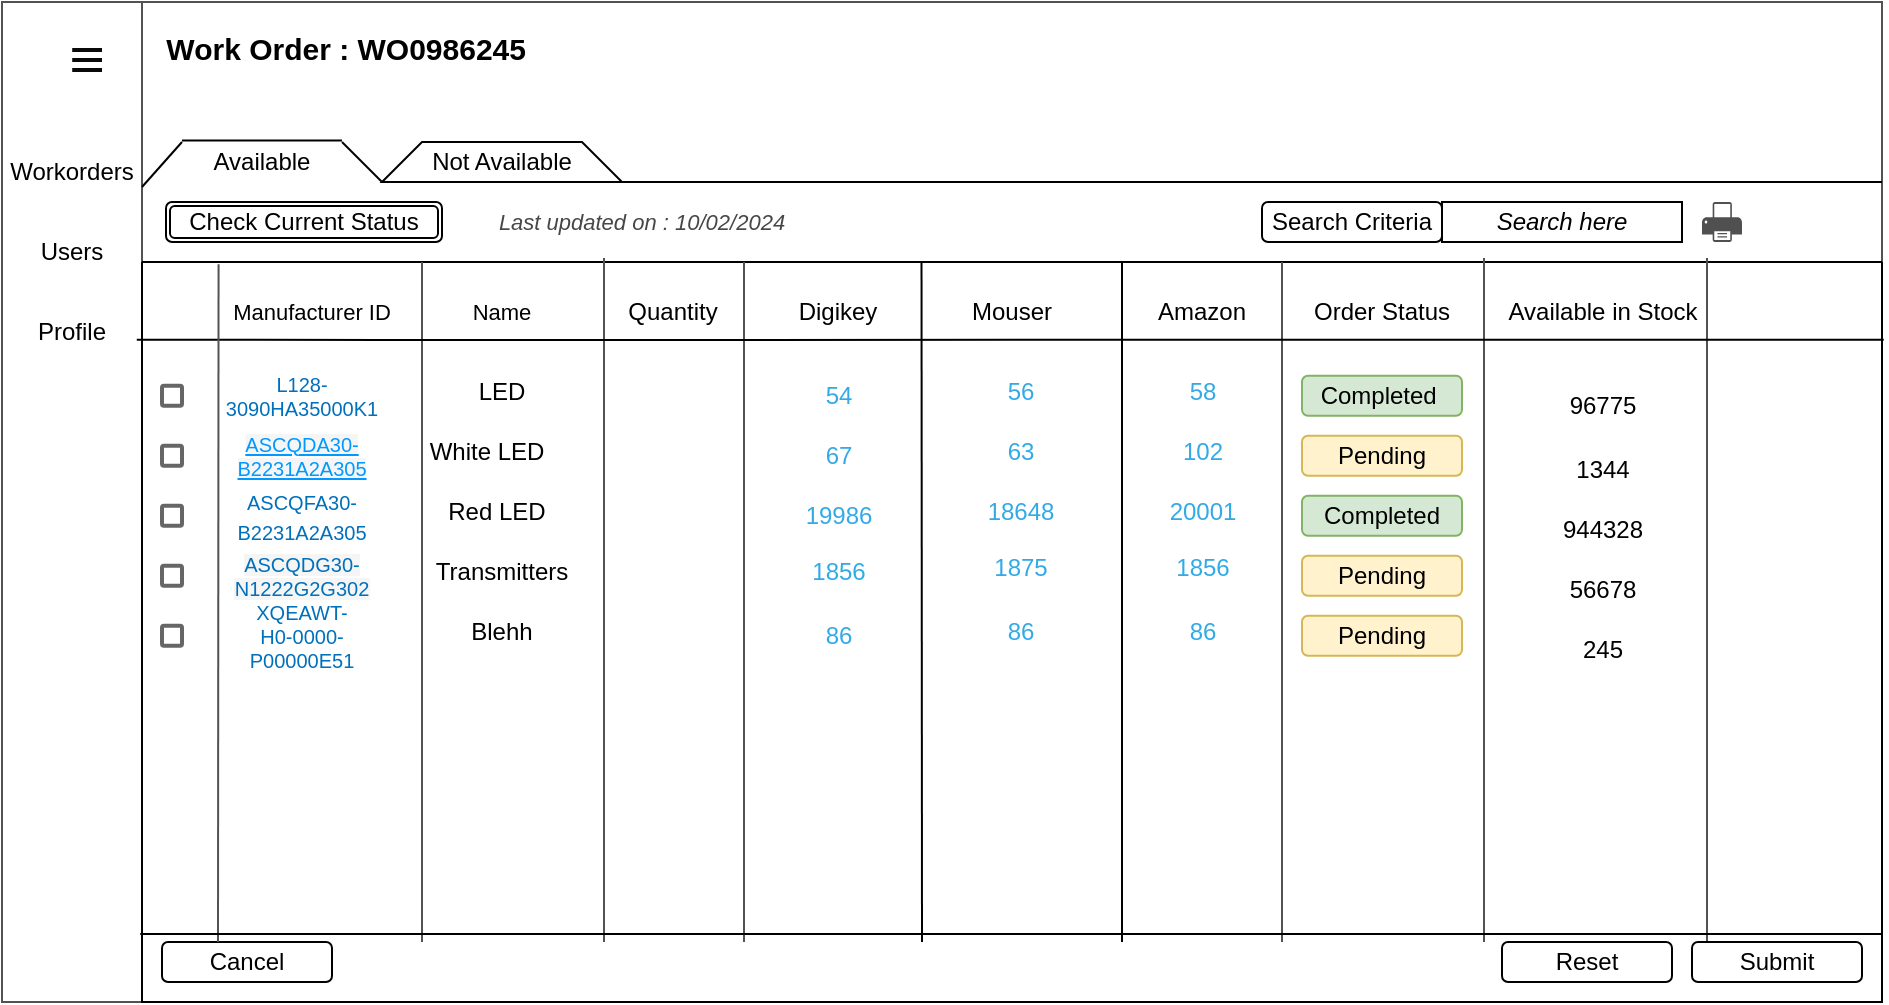 <mxfile version="23.1.5" type="device">
  <diagram id="kB20T5jsoppxgYf0WiQO" name="Page-1">
    <mxGraphModel dx="880" dy="468" grid="1" gridSize="10" guides="1" tooltips="1" connect="1" arrows="1" fold="1" page="1" pageScale="1" pageWidth="850" pageHeight="1100" math="0" shadow="0">
      <root>
        <mxCell id="0" />
        <mxCell id="1" parent="0" />
        <mxCell id="MLl364OC8HHZne96wdhv-1" value="" style="swimlane;horizontal=0;whiteSpace=wrap;html=1;startSize=70;strokeColor=#525252;" parent="1" vertex="1">
          <mxGeometry x="130" y="140" width="940" height="500" as="geometry" />
        </mxCell>
        <mxCell id="MLl364OC8HHZne96wdhv-2" value="Check Current Status" style="shape=ext;double=1;rounded=1;whiteSpace=wrap;html=1;" parent="MLl364OC8HHZne96wdhv-1" vertex="1">
          <mxGeometry x="82" y="100" width="138" height="20" as="geometry" />
        </mxCell>
        <mxCell id="MLl364OC8HHZne96wdhv-5" value="Search Criteria" style="rounded=1;whiteSpace=wrap;html=1;" parent="MLl364OC8HHZne96wdhv-1" vertex="1">
          <mxGeometry x="630" y="100" width="90" height="20" as="geometry" />
        </mxCell>
        <mxCell id="MLl364OC8HHZne96wdhv-6" value="&lt;i&gt;Search here&lt;/i&gt;" style="rounded=0;whiteSpace=wrap;html=1;" parent="MLl364OC8HHZne96wdhv-1" vertex="1">
          <mxGeometry x="720" y="100" width="120" height="20" as="geometry" />
        </mxCell>
        <mxCell id="MLl364OC8HHZne96wdhv-7" value="" style="sketch=0;pointerEvents=1;shadow=0;dashed=0;html=1;strokeColor=none;fillColor=#505050;labelPosition=center;verticalLabelPosition=bottom;verticalAlign=top;outlineConnect=0;align=center;shape=mxgraph.office.devices.printer;" parent="MLl364OC8HHZne96wdhv-1" vertex="1">
          <mxGeometry x="850" y="100" width="20" height="20" as="geometry" />
        </mxCell>
        <mxCell id="MLl364OC8HHZne96wdhv-8" value="" style="shape=image;html=1;verticalAlign=top;verticalLabelPosition=bottom;labelBackgroundColor=#ffffff;imageAspect=0;aspect=fixed;image=https://cdn3.iconfinder.com/data/icons/brands-applications/512/Excel_D-128.png" parent="MLl364OC8HHZne96wdhv-1" vertex="1">
          <mxGeometry x="880" y="100" width="24" height="24" as="geometry" />
        </mxCell>
        <mxCell id="MLl364OC8HHZne96wdhv-10" value="" style="shape=image;html=1;verticalAlign=top;verticalLabelPosition=bottom;labelBackgroundColor=#ffffff;imageAspect=0;aspect=fixed;image=https://cdn4.iconfinder.com/data/icons/essential-3/32/372-Home-128.png" parent="MLl364OC8HHZne96wdhv-1" vertex="1">
          <mxGeometry x="10" y="20" width="18" height="18" as="geometry" />
        </mxCell>
        <mxCell id="MLl364OC8HHZne96wdhv-11" value="" style="html=1;verticalLabelPosition=bottom;align=center;labelBackgroundColor=#ffffff;verticalAlign=top;strokeWidth=2;strokeColor=#0a0a0a;shadow=0;dashed=0;shape=mxgraph.ios7.icons.most_viewed;pointerEvents=1" parent="MLl364OC8HHZne96wdhv-1" vertex="1">
          <mxGeometry x="30" y="22.6" width="20" height="12.8" as="geometry" />
        </mxCell>
        <mxCell id="MLl364OC8HHZne96wdhv-12" value="Workorders" style="text;html=1;align=center;verticalAlign=middle;whiteSpace=wrap;rounded=0;" parent="MLl364OC8HHZne96wdhv-1" vertex="1">
          <mxGeometry y="70" width="70" height="30" as="geometry" />
        </mxCell>
        <mxCell id="MLl364OC8HHZne96wdhv-13" value="Users" style="text;html=1;align=center;verticalAlign=middle;whiteSpace=wrap;rounded=0;" parent="MLl364OC8HHZne96wdhv-1" vertex="1">
          <mxGeometry y="110" width="70" height="30" as="geometry" />
        </mxCell>
        <mxCell id="MLl364OC8HHZne96wdhv-14" value="Profile" style="text;html=1;align=center;verticalAlign=middle;whiteSpace=wrap;rounded=0;" parent="MLl364OC8HHZne96wdhv-1" vertex="1">
          <mxGeometry x="5" y="150" width="60" height="30" as="geometry" />
        </mxCell>
        <mxCell id="MLl364OC8HHZne96wdhv-15" value="&amp;nbsp;Work Order : WO0986245" style="text;html=1;align=center;verticalAlign=middle;whiteSpace=wrap;rounded=0;fontStyle=1;fontSize=15;" parent="MLl364OC8HHZne96wdhv-1" vertex="1">
          <mxGeometry x="50" y="8" width="240" height="30" as="geometry" />
        </mxCell>
        <mxCell id="MLl364OC8HHZne96wdhv-16" value="" style="swimlane;startSize=0;" parent="MLl364OC8HHZne96wdhv-1" vertex="1">
          <mxGeometry x="70" y="130" width="870" height="370" as="geometry" />
        </mxCell>
        <mxCell id="MLl364OC8HHZne96wdhv-17" value="" style="dashed=0;labelPosition=right;align=left;shape=mxgraph.gmdl.checkbox;strokeColor=#666666;fillColor=none;strokeWidth=2;aspect=fixed;sketch=0;html=1;" parent="MLl364OC8HHZne96wdhv-16" vertex="1">
          <mxGeometry x="10" y="61.85" width="10" height="10" as="geometry" />
        </mxCell>
        <mxCell id="MLl364OC8HHZne96wdhv-18" value="" style="dashed=0;labelPosition=right;align=left;shape=mxgraph.gmdl.checkbox;strokeColor=#666666;fillColor=none;strokeWidth=2;aspect=fixed;sketch=0;html=1;" parent="MLl364OC8HHZne96wdhv-16" vertex="1">
          <mxGeometry x="10" y="91.85" width="10" height="10" as="geometry" />
        </mxCell>
        <mxCell id="MLl364OC8HHZne96wdhv-19" value="" style="dashed=0;labelPosition=right;align=left;shape=mxgraph.gmdl.checkbox;strokeColor=#666666;fillColor=none;strokeWidth=2;aspect=fixed;sketch=0;html=1;" parent="MLl364OC8HHZne96wdhv-16" vertex="1">
          <mxGeometry x="10" y="121.85" width="10" height="10" as="geometry" />
        </mxCell>
        <mxCell id="MLl364OC8HHZne96wdhv-20" value="" style="dashed=0;labelPosition=right;align=left;shape=mxgraph.gmdl.checkbox;strokeColor=#666666;fillColor=none;strokeWidth=2;aspect=fixed;sketch=0;html=1;" parent="MLl364OC8HHZne96wdhv-16" vertex="1">
          <mxGeometry x="10" y="151.85" width="10" height="10" as="geometry" />
        </mxCell>
        <mxCell id="MLl364OC8HHZne96wdhv-21" value="" style="dashed=0;labelPosition=right;align=left;shape=mxgraph.gmdl.checkbox;strokeColor=#666666;fillColor=none;strokeWidth=2;aspect=fixed;sketch=0;html=1;" parent="MLl364OC8HHZne96wdhv-16" vertex="1">
          <mxGeometry x="10" y="181.85" width="10" height="10" as="geometry" />
        </mxCell>
        <mxCell id="MLl364OC8HHZne96wdhv-27" value="&lt;font style=&quot;font-size: 11px;&quot;&gt;Manufacturer ID&lt;/font&gt;" style="text;html=1;align=center;verticalAlign=middle;whiteSpace=wrap;rounded=0;" parent="MLl364OC8HHZne96wdhv-16" vertex="1">
          <mxGeometry x="40" y="10" width="90" height="30" as="geometry" />
        </mxCell>
        <mxCell id="MLl364OC8HHZne96wdhv-28" value="Name" style="text;html=1;align=center;verticalAlign=middle;whiteSpace=wrap;rounded=0;fontSize=11;" parent="MLl364OC8HHZne96wdhv-16" vertex="1">
          <mxGeometry x="150" y="10" width="60" height="30" as="geometry" />
        </mxCell>
        <mxCell id="MLl364OC8HHZne96wdhv-31" value="Order Status" style="text;html=1;align=center;verticalAlign=middle;whiteSpace=wrap;rounded=0;" parent="MLl364OC8HHZne96wdhv-16" vertex="1">
          <mxGeometry x="580" y="10" width="80" height="30" as="geometry" />
        </mxCell>
        <mxCell id="MLl364OC8HHZne96wdhv-33" value="" style="endArrow=none;html=1;rounded=0;strokeColor=#525252;entryX=0.194;entryY=0.003;entryDx=0;entryDy=0;entryPerimeter=0;" parent="MLl364OC8HHZne96wdhv-16" edge="1">
          <mxGeometry width="50" height="50" relative="1" as="geometry">
            <mxPoint x="140" y="340" as="sourcePoint" />
            <mxPoint x="140.0" y="1.354e-14" as="targetPoint" />
          </mxGeometry>
        </mxCell>
        <mxCell id="MLl364OC8HHZne96wdhv-35" value="" style="endArrow=none;html=1;rounded=0;strokeColor=#525252;entryX=0.485;entryY=0.005;entryDx=0;entryDy=0;entryPerimeter=0;" parent="MLl364OC8HHZne96wdhv-16" edge="1">
          <mxGeometry width="50" height="50" relative="1" as="geometry">
            <mxPoint x="570" y="340" as="sourcePoint" />
            <mxPoint x="570" y="2.265e-14" as="targetPoint" />
          </mxGeometry>
        </mxCell>
        <mxCell id="MLl364OC8HHZne96wdhv-36" value="" style="endArrow=none;html=1;rounded=0;strokeColor=#525252;entryX=0.044;entryY=0.003;entryDx=0;entryDy=0;entryPerimeter=0;" parent="MLl364OC8HHZne96wdhv-16" edge="1">
          <mxGeometry width="50" height="50" relative="1" as="geometry">
            <mxPoint x="671" y="340" as="sourcePoint" />
            <mxPoint x="671" y="-2" as="targetPoint" />
          </mxGeometry>
        </mxCell>
        <mxCell id="MLl364OC8HHZne96wdhv-38" value="&lt;a style=&quot;box-sizing: border-box; background-color: rgb(255, 255, 255); color: rgb(0, 112, 187); text-decoration-line: none; font-family: Arial, Helvetica, sans-serif; text-align: start; font-size: 10px;&quot; class=&quot;text-nowrap&quot; href=&quot;https://www.mouser.in/ProductDetail/Lumileds/L128-3090HA35000K1?qs=sGAEpiMZZMusoohG2hS%252B1%2F8Ds1DTNiHJNPmj0mFYsSYo31Wc3TG1wQ%3D%3D&quot; id=&quot;lnkMfrPartNumber_21&quot;&gt;L128-3090HA35000K1&lt;/a&gt;" style="text;html=1;align=center;verticalAlign=middle;whiteSpace=wrap;rounded=0;fontSize=10;" parent="MLl364OC8HHZne96wdhv-16" vertex="1">
          <mxGeometry x="30" y="56.85" width="100" height="20" as="geometry" />
        </mxCell>
        <mxCell id="MLl364OC8HHZne96wdhv-39" value="&lt;a style=&quot;box-sizing: border-box; background-color: rgb(245, 245, 245); color: rgb(0, 153, 255); outline: 0px; cursor: pointer; font-family: Arial, Helvetica, sans-serif; text-align: start; font-size: 10px;&quot; class=&quot;text-nowrap&quot; href=&quot;https://www.mouser.in/ProductDetail/Broadcom-Avago/ASCQDA30-B2231A2A305?qs=sGAEpiMZZMusoohG2hS%252B1%2F8Ds1DTNiHJBl6naddkVFkKRCjZl3pZow%3D%3D&quot; id=&quot;lnkMfrPartNumber_2&quot;&gt;ASCQDA30-B2231A2A305&lt;/a&gt;" style="text;html=1;align=center;verticalAlign=middle;whiteSpace=wrap;rounded=0;fontSize=10;" parent="MLl364OC8HHZne96wdhv-16" vertex="1">
          <mxGeometry x="50" y="86.85" width="60" height="20" as="geometry" />
        </mxCell>
        <mxCell id="MLl364OC8HHZne96wdhv-40" value="&lt;a style=&quot;box-sizing: border-box; background-color: rgb(255, 255, 255); color: rgb(0, 112, 187); text-decoration-line: none; font-family: Arial, Helvetica, sans-serif; text-align: start;&quot; class=&quot;text-nowrap&quot; href=&quot;https://www.mouser.in/ProductDetail/Broadcom-Avago/ASCQFA30-B2231A2A305?qs=sGAEpiMZZMusoohG2hS%252B1%2F8Ds1DTNiHJ6oXKAb%2FkXXoGa%2FCWdTKPag%3D%3D&quot; id=&quot;lnkMfrPartNumber_3&quot;&gt;&lt;font style=&quot;font-size: 10px;&quot;&gt;ASCQFA30-B2231A2A305&lt;/font&gt;&lt;/a&gt;" style="text;html=1;align=center;verticalAlign=middle;whiteSpace=wrap;rounded=0;" parent="MLl364OC8HHZne96wdhv-16" vertex="1">
          <mxGeometry x="50" y="116.85" width="60" height="20" as="geometry" />
        </mxCell>
        <mxCell id="MLl364OC8HHZne96wdhv-41" value="&lt;a style=&quot;box-sizing: border-box; background-color: rgb(245, 245, 245); color: rgb(0, 112, 187); text-decoration-line: none; font-family: Arial, Helvetica, sans-serif; text-align: start; font-size: 10px;&quot; class=&quot;text-nowrap&quot; href=&quot;https://www.mouser.in/ProductDetail/Broadcom-Avago/ASCQDG30-N1222G2G302?qs=sGAEpiMZZMusoohG2hS%252B1%2F8Ds1DTNiHJ7ou0uMA9q6edJF8jBm8trQ%3D%3D&quot; id=&quot;lnkMfrPartNumber_6&quot;&gt;ASCQDG30-N1222G2G302&lt;/a&gt;" style="text;html=1;align=center;verticalAlign=middle;whiteSpace=wrap;rounded=0;fontSize=10;" parent="MLl364OC8HHZne96wdhv-16" vertex="1">
          <mxGeometry x="50" y="146.85" width="60" height="20" as="geometry" />
        </mxCell>
        <mxCell id="MLl364OC8HHZne96wdhv-42" value="&lt;a style=&quot;box-sizing: border-box; background-color: rgb(255, 255, 255); color: rgb(0, 112, 187); text-decoration-line: none; font-family: Arial, Helvetica, sans-serif; text-align: start; font-size: 10px;&quot; class=&quot;text-nowrap&quot; href=&quot;https://www.mouser.in/ProductDetail/Cree-LED/XQEAWT-H0-0000-P00000E51?qs=sGAEpiMZZMusoohG2hS%252B1%2F8Ds1DTNiHJWv3I8Xlz9IFTpXqCYTfRnw%3D%3D&quot; id=&quot;lnkMfrPartNumber_11&quot;&gt;XQEAWT-H0-0000-P00000E51&lt;/a&gt;" style="text;html=1;align=center;verticalAlign=middle;whiteSpace=wrap;rounded=0;fontSize=10;" parent="MLl364OC8HHZne96wdhv-16" vertex="1">
          <mxGeometry x="50" y="176.85" width="60" height="20" as="geometry" />
        </mxCell>
        <mxCell id="MLl364OC8HHZne96wdhv-43" value="LED" style="text;html=1;align=center;verticalAlign=middle;whiteSpace=wrap;rounded=0;" parent="MLl364OC8HHZne96wdhv-16" vertex="1">
          <mxGeometry x="155" y="57.5" width="50" height="15" as="geometry" />
        </mxCell>
        <mxCell id="MLl364OC8HHZne96wdhv-44" value="White LED" style="text;html=1;align=center;verticalAlign=middle;whiteSpace=wrap;rounded=0;" parent="MLl364OC8HHZne96wdhv-16" vertex="1">
          <mxGeometry x="140" y="87.5" width="65" height="15" as="geometry" />
        </mxCell>
        <mxCell id="MLl364OC8HHZne96wdhv-45" value="Red LED" style="text;html=1;align=center;verticalAlign=middle;whiteSpace=wrap;rounded=0;" parent="MLl364OC8HHZne96wdhv-16" vertex="1">
          <mxGeometry x="150" y="117.5" width="55" height="15" as="geometry" />
        </mxCell>
        <mxCell id="MLl364OC8HHZne96wdhv-46" value="Transmitters" style="text;html=1;align=center;verticalAlign=middle;whiteSpace=wrap;rounded=0;" parent="MLl364OC8HHZne96wdhv-16" vertex="1">
          <mxGeometry x="155" y="147.5" width="50" height="15" as="geometry" />
        </mxCell>
        <mxCell id="MLl364OC8HHZne96wdhv-47" value="Blehh" style="text;html=1;align=center;verticalAlign=middle;whiteSpace=wrap;rounded=0;" parent="MLl364OC8HHZne96wdhv-16" vertex="1">
          <mxGeometry x="155" y="177.5" width="50" height="15" as="geometry" />
        </mxCell>
        <mxCell id="MLl364OC8HHZne96wdhv-48" value="Completed&amp;nbsp;" style="rounded=1;whiteSpace=wrap;html=1;fillColor=#d5e8d4;strokeColor=#82b366;" parent="MLl364OC8HHZne96wdhv-16" vertex="1">
          <mxGeometry x="580" y="56.85" width="80" height="20" as="geometry" />
        </mxCell>
        <mxCell id="MLl364OC8HHZne96wdhv-49" value="Completed" style="rounded=1;whiteSpace=wrap;html=1;fillColor=#d5e8d4;strokeColor=#82b366;" parent="MLl364OC8HHZne96wdhv-16" vertex="1">
          <mxGeometry x="580" y="116.85" width="80" height="20" as="geometry" />
        </mxCell>
        <mxCell id="MLl364OC8HHZne96wdhv-50" value="Pending" style="rounded=1;whiteSpace=wrap;html=1;fillColor=#fff2cc;strokeColor=#d6b656;" parent="MLl364OC8HHZne96wdhv-16" vertex="1">
          <mxGeometry x="580" y="86.85" width="80" height="20" as="geometry" />
        </mxCell>
        <mxCell id="MLl364OC8HHZne96wdhv-34" value="" style="endArrow=none;html=1;rounded=0;strokeColor=#525252;entryX=0.044;entryY=0.003;entryDx=0;entryDy=0;entryPerimeter=0;" parent="MLl364OC8HHZne96wdhv-16" edge="1">
          <mxGeometry width="50" height="50" relative="1" as="geometry">
            <mxPoint x="301" y="340" as="sourcePoint" />
            <mxPoint x="301" as="targetPoint" />
          </mxGeometry>
        </mxCell>
        <mxCell id="798uyz5F8lWf0I3kEfGu-3" value="" style="endArrow=none;html=1;rounded=0;exitX=0.215;exitY=1.067;exitDx=0;exitDy=0;exitPerimeter=0;" parent="MLl364OC8HHZne96wdhv-16" edge="1">
          <mxGeometry width="50" height="50" relative="1" as="geometry">
            <mxPoint x="490" y="40" as="sourcePoint" />
            <mxPoint x="490" y="340" as="targetPoint" />
            <Array as="points">
              <mxPoint x="490" />
              <mxPoint x="490" y="48" />
            </Array>
          </mxGeometry>
        </mxCell>
        <mxCell id="798uyz5F8lWf0I3kEfGu-4" value="Digikey" style="text;html=1;align=center;verticalAlign=middle;whiteSpace=wrap;rounded=0;" parent="MLl364OC8HHZne96wdhv-16" vertex="1">
          <mxGeometry x="318" y="10" width="60" height="30" as="geometry" />
        </mxCell>
        <mxCell id="798uyz5F8lWf0I3kEfGu-5" value="Mouser" style="text;html=1;align=center;verticalAlign=middle;whiteSpace=wrap;rounded=0;" parent="MLl364OC8HHZne96wdhv-16" vertex="1">
          <mxGeometry x="405" y="10.0" width="60" height="30" as="geometry" />
        </mxCell>
        <mxCell id="798uyz5F8lWf0I3kEfGu-6" value="Amazon" style="text;html=1;align=center;verticalAlign=middle;whiteSpace=wrap;rounded=0;" parent="MLl364OC8HHZne96wdhv-16" vertex="1">
          <mxGeometry x="500" y="10.0" width="60" height="30" as="geometry" />
        </mxCell>
        <mxCell id="798uyz5F8lWf0I3kEfGu-2" value="" style="endArrow=none;html=1;rounded=0;exitX=0.448;exitY=0;exitDx=0;exitDy=0;exitPerimeter=0;" parent="MLl364OC8HHZne96wdhv-16" source="MLl364OC8HHZne96wdhv-16" edge="1">
          <mxGeometry width="50" height="50" relative="1" as="geometry">
            <mxPoint x="390" y="40" as="sourcePoint" />
            <mxPoint x="390" y="340" as="targetPoint" />
            <Array as="points" />
          </mxGeometry>
        </mxCell>
        <mxCell id="FCF7Dez4cNrbEFGlSfUY-1" value="" style="endArrow=none;html=1;rounded=0;strokeColor=#525252;entryX=0.044;entryY=0.003;entryDx=0;entryDy=0;entryPerimeter=0;" parent="MLl364OC8HHZne96wdhv-16" edge="1">
          <mxGeometry width="50" height="50" relative="1" as="geometry">
            <mxPoint x="231" y="340" as="sourcePoint" />
            <mxPoint x="231" y="-2" as="targetPoint" />
          </mxGeometry>
        </mxCell>
        <mxCell id="FCF7Dez4cNrbEFGlSfUY-3" value="96775" style="text;html=1;align=center;verticalAlign=middle;resizable=0;points=[];autosize=1;strokeColor=none;fillColor=none;" parent="MLl364OC8HHZne96wdhv-16" vertex="1">
          <mxGeometry x="700" y="56.85" width="60" height="30" as="geometry" />
        </mxCell>
        <mxCell id="FCF7Dez4cNrbEFGlSfUY-7" value="245" style="text;html=1;align=center;verticalAlign=middle;resizable=0;points=[];autosize=1;strokeColor=none;fillColor=none;" parent="MLl364OC8HHZne96wdhv-16" vertex="1">
          <mxGeometry x="710" y="178.7" width="40" height="30" as="geometry" />
        </mxCell>
        <mxCell id="FCF7Dez4cNrbEFGlSfUY-6" value="56678" style="text;html=1;align=center;verticalAlign=middle;resizable=0;points=[];autosize=1;strokeColor=none;fillColor=none;" parent="MLl364OC8HHZne96wdhv-16" vertex="1">
          <mxGeometry x="700" y="148.7" width="60" height="30" as="geometry" />
        </mxCell>
        <mxCell id="FCF7Dez4cNrbEFGlSfUY-5" value="944328" style="text;html=1;align=center;verticalAlign=middle;resizable=0;points=[];autosize=1;strokeColor=none;fillColor=none;" parent="MLl364OC8HHZne96wdhv-16" vertex="1">
          <mxGeometry x="700" y="118.7" width="60" height="30" as="geometry" />
        </mxCell>
        <mxCell id="FCF7Dez4cNrbEFGlSfUY-4" value="1344" style="text;html=1;align=center;verticalAlign=middle;resizable=0;points=[];autosize=1;strokeColor=none;fillColor=none;" parent="MLl364OC8HHZne96wdhv-16" vertex="1">
          <mxGeometry x="705" y="88.7" width="50" height="30" as="geometry" />
        </mxCell>
        <mxCell id="FCF7Dez4cNrbEFGlSfUY-9" value="54" style="text;html=1;align=center;verticalAlign=middle;resizable=0;points=[];autosize=1;strokeColor=none;fillColor=none;fontColor=#33aae6;labelBorderColor=none;" parent="MLl364OC8HHZne96wdhv-16" vertex="1">
          <mxGeometry x="328" y="51.85" width="40" height="30" as="geometry" />
        </mxCell>
        <mxCell id="FCF7Dez4cNrbEFGlSfUY-13" value="86" style="text;html=1;align=center;verticalAlign=middle;resizable=0;points=[];autosize=1;strokeColor=none;fillColor=none;fontColor=#33aae6;labelBorderColor=none;" parent="MLl364OC8HHZne96wdhv-16" vertex="1">
          <mxGeometry x="328" y="171.85" width="40" height="30" as="geometry" />
        </mxCell>
        <mxCell id="FCF7Dez4cNrbEFGlSfUY-12" value="1856" style="text;html=1;align=center;verticalAlign=middle;resizable=0;points=[];autosize=1;strokeColor=none;fillColor=none;fontColor=#33aae6;" parent="MLl364OC8HHZne96wdhv-16" vertex="1">
          <mxGeometry x="323" y="140.0" width="50" height="30" as="geometry" />
        </mxCell>
        <mxCell id="FCF7Dez4cNrbEFGlSfUY-11" value="19986" style="text;html=1;align=center;verticalAlign=middle;resizable=0;points=[];autosize=1;strokeColor=none;fillColor=none;fontColor=#33aae6;" parent="MLl364OC8HHZne96wdhv-16" vertex="1">
          <mxGeometry x="318" y="111.85" width="60" height="30" as="geometry" />
        </mxCell>
        <mxCell id="FCF7Dez4cNrbEFGlSfUY-10" value="67" style="text;html=1;align=center;verticalAlign=middle;resizable=0;points=[];autosize=1;strokeColor=none;fillColor=none;fontColor=#33aae6;" parent="MLl364OC8HHZne96wdhv-16" vertex="1">
          <mxGeometry x="328" y="81.85" width="40" height="30" as="geometry" />
        </mxCell>
        <mxCell id="FCF7Dez4cNrbEFGlSfUY-24" value="" style="endArrow=none;html=1;rounded=0;strokeColor=#525252;entryX=0.044;entryY=0.003;entryDx=0;entryDy=0;entryPerimeter=0;" parent="MLl364OC8HHZne96wdhv-16" edge="1">
          <mxGeometry width="50" height="50" relative="1" as="geometry">
            <mxPoint x="782.5" y="340" as="sourcePoint" />
            <mxPoint x="782.5" y="-2" as="targetPoint" />
          </mxGeometry>
        </mxCell>
        <mxCell id="FCF7Dez4cNrbEFGlSfUY-201" value="Pending" style="rounded=1;whiteSpace=wrap;html=1;fillColor=#fff2cc;strokeColor=#d6b656;" parent="MLl364OC8HHZne96wdhv-16" vertex="1">
          <mxGeometry x="580" y="146.85" width="80" height="20" as="geometry" />
        </mxCell>
        <mxCell id="FCF7Dez4cNrbEFGlSfUY-202" value="Pending" style="rounded=1;whiteSpace=wrap;html=1;fillColor=#fff2cc;strokeColor=#d6b656;" parent="MLl364OC8HHZne96wdhv-16" vertex="1">
          <mxGeometry x="580" y="176.85" width="80" height="20" as="geometry" />
        </mxCell>
        <mxCell id="FCF7Dez4cNrbEFGlSfUY-203" value="56" style="text;html=1;align=center;verticalAlign=middle;resizable=0;points=[];autosize=1;strokeColor=none;fillColor=none;fontColor=#33aae6;labelBorderColor=none;" parent="MLl364OC8HHZne96wdhv-16" vertex="1">
          <mxGeometry x="419" y="50.0" width="40" height="30" as="geometry" />
        </mxCell>
        <mxCell id="FCF7Dez4cNrbEFGlSfUY-204" value="86" style="text;html=1;align=center;verticalAlign=middle;resizable=0;points=[];autosize=1;strokeColor=none;fillColor=none;fontColor=#33aae6;labelBorderColor=none;" parent="MLl364OC8HHZne96wdhv-16" vertex="1">
          <mxGeometry x="419" y="170.0" width="40" height="30" as="geometry" />
        </mxCell>
        <mxCell id="FCF7Dez4cNrbEFGlSfUY-205" value="1875" style="text;html=1;align=center;verticalAlign=middle;resizable=0;points=[];autosize=1;strokeColor=none;fillColor=none;fontColor=#33aae6;" parent="MLl364OC8HHZne96wdhv-16" vertex="1">
          <mxGeometry x="414" y="138.15" width="50" height="30" as="geometry" />
        </mxCell>
        <mxCell id="FCF7Dez4cNrbEFGlSfUY-206" value="18648" style="text;html=1;align=center;verticalAlign=middle;resizable=0;points=[];autosize=1;strokeColor=none;fillColor=none;fontColor=#33aae6;" parent="MLl364OC8HHZne96wdhv-16" vertex="1">
          <mxGeometry x="409" y="110.0" width="60" height="30" as="geometry" />
        </mxCell>
        <mxCell id="FCF7Dez4cNrbEFGlSfUY-207" value="63" style="text;html=1;align=center;verticalAlign=middle;resizable=0;points=[];autosize=1;strokeColor=none;fillColor=none;fontColor=#33aae6;" parent="MLl364OC8HHZne96wdhv-16" vertex="1">
          <mxGeometry x="419" y="80.0" width="40" height="30" as="geometry" />
        </mxCell>
        <mxCell id="FCF7Dez4cNrbEFGlSfUY-208" value="58" style="text;html=1;align=center;verticalAlign=middle;resizable=0;points=[];autosize=1;strokeColor=none;fillColor=none;fontColor=#33aae6;labelBorderColor=none;" parent="MLl364OC8HHZne96wdhv-16" vertex="1">
          <mxGeometry x="510" y="50.0" width="40" height="30" as="geometry" />
        </mxCell>
        <mxCell id="FCF7Dez4cNrbEFGlSfUY-209" value="86" style="text;html=1;align=center;verticalAlign=middle;resizable=0;points=[];autosize=1;strokeColor=none;fillColor=none;fontColor=#33aae6;labelBorderColor=none;" parent="MLl364OC8HHZne96wdhv-16" vertex="1">
          <mxGeometry x="510" y="170.0" width="40" height="30" as="geometry" />
        </mxCell>
        <mxCell id="FCF7Dez4cNrbEFGlSfUY-210" value="1856" style="text;html=1;align=center;verticalAlign=middle;resizable=0;points=[];autosize=1;strokeColor=none;fillColor=none;fontColor=#33aae6;" parent="MLl364OC8HHZne96wdhv-16" vertex="1">
          <mxGeometry x="505" y="138.15" width="50" height="30" as="geometry" />
        </mxCell>
        <mxCell id="FCF7Dez4cNrbEFGlSfUY-211" value="20001" style="text;html=1;align=center;verticalAlign=middle;resizable=0;points=[];autosize=1;strokeColor=none;fillColor=none;fontColor=#33aae6;" parent="MLl364OC8HHZne96wdhv-16" vertex="1">
          <mxGeometry x="500" y="110.0" width="60" height="30" as="geometry" />
        </mxCell>
        <mxCell id="FCF7Dez4cNrbEFGlSfUY-212" value="102" style="text;html=1;align=center;verticalAlign=middle;resizable=0;points=[];autosize=1;strokeColor=none;fillColor=none;fontColor=#33aae6;" parent="MLl364OC8HHZne96wdhv-16" vertex="1">
          <mxGeometry x="510" y="80.0" width="40" height="30" as="geometry" />
        </mxCell>
        <mxCell id="FCF7Dez4cNrbEFGlSfUY-216" value="Submit" style="rounded=1;whiteSpace=wrap;html=1;" parent="MLl364OC8HHZne96wdhv-16" vertex="1">
          <mxGeometry x="775" y="340" width="85" height="20" as="geometry" />
        </mxCell>
        <mxCell id="FCF7Dez4cNrbEFGlSfUY-217" value="Reset" style="rounded=1;whiteSpace=wrap;html=1;" parent="MLl364OC8HHZne96wdhv-16" vertex="1">
          <mxGeometry x="680" y="340" width="85" height="20" as="geometry" />
        </mxCell>
        <mxCell id="FCF7Dez4cNrbEFGlSfUY-2" value="Quantity" style="text;html=1;align=center;verticalAlign=middle;resizable=0;points=[];autosize=1;strokeColor=none;fillColor=none;" parent="MLl364OC8HHZne96wdhv-16" vertex="1">
          <mxGeometry x="230" y="10" width="70" height="30" as="geometry" />
        </mxCell>
        <mxCell id="FCF7Dez4cNrbEFGlSfUY-276" value="Cancel" style="rounded=1;whiteSpace=wrap;html=1;" parent="MLl364OC8HHZne96wdhv-16" vertex="1">
          <mxGeometry x="10" y="340" width="85" height="20" as="geometry" />
        </mxCell>
        <mxCell id="d1beb6_P6ShJDcWqYC7g-1" value="Available in Stock" style="text;html=1;align=center;verticalAlign=middle;resizable=0;points=[];autosize=1;strokeColor=none;fillColor=none;" vertex="1" parent="MLl364OC8HHZne96wdhv-16">
          <mxGeometry x="670" y="10" width="120" height="30" as="geometry" />
        </mxCell>
        <mxCell id="MLl364OC8HHZne96wdhv-78" value="" style="endArrow=none;html=1;rounded=0;exitX=-0.003;exitY=0.105;exitDx=0;exitDy=0;exitPerimeter=0;entryX=1.001;entryY=0.105;entryDx=0;entryDy=0;entryPerimeter=0;" parent="MLl364OC8HHZne96wdhv-1" source="MLl364OC8HHZne96wdhv-16" target="MLl364OC8HHZne96wdhv-16" edge="1">
          <mxGeometry width="50" height="50" relative="1" as="geometry">
            <mxPoint x="340" y="200" as="sourcePoint" />
            <mxPoint x="390" y="150" as="targetPoint" />
            <Array as="points">
              <mxPoint x="190" y="169" />
            </Array>
          </mxGeometry>
        </mxCell>
        <mxCell id="MLl364OC8HHZne96wdhv-79" value="" style="endArrow=none;html=1;rounded=0;strokeColor=#525252;entryX=0.044;entryY=0.003;entryDx=0;entryDy=0;entryPerimeter=0;" parent="MLl364OC8HHZne96wdhv-1" target="MLl364OC8HHZne96wdhv-16" edge="1">
          <mxGeometry width="50" height="50" relative="1" as="geometry">
            <mxPoint x="108" y="470" as="sourcePoint" />
            <mxPoint x="100" y="130" as="targetPoint" />
          </mxGeometry>
        </mxCell>
        <mxCell id="MLl364OC8HHZne96wdhv-94" value="Not Available" style="shape=trapezoid;perimeter=trapezoidPerimeter;whiteSpace=wrap;html=1;fixedSize=1;" parent="MLl364OC8HHZne96wdhv-1" vertex="1">
          <mxGeometry x="190" y="70" width="120" height="20" as="geometry" />
        </mxCell>
        <mxCell id="MLl364OC8HHZne96wdhv-93" value="" style="endArrow=none;html=1;rounded=0;entryX=0;entryY=1;entryDx=0;entryDy=0;" parent="MLl364OC8HHZne96wdhv-1" target="MLl364OC8HHZne96wdhv-94" edge="1">
          <mxGeometry width="50" height="50" relative="1" as="geometry">
            <mxPoint x="940" y="90" as="sourcePoint" />
            <mxPoint x="440" y="190" as="targetPoint" />
          </mxGeometry>
        </mxCell>
        <mxCell id="MLl364OC8HHZne96wdhv-102" value="Available" style="text;html=1;align=center;verticalAlign=middle;whiteSpace=wrap;rounded=0;" parent="MLl364OC8HHZne96wdhv-1" vertex="1">
          <mxGeometry x="100" y="65" width="60" height="30" as="geometry" />
        </mxCell>
        <mxCell id="FCF7Dez4cNrbEFGlSfUY-213" value="&lt;i&gt;&lt;font style=&quot;font-size: 11px;&quot;&gt;Last updated on : 10/02/2024&lt;/font&gt;&lt;/i&gt;" style="text;html=1;align=center;verticalAlign=middle;whiteSpace=wrap;rounded=0;fontColor=#484747;" parent="MLl364OC8HHZne96wdhv-1" vertex="1">
          <mxGeometry x="230" y="95" width="180" height="30" as="geometry" />
        </mxCell>
        <mxCell id="FCF7Dez4cNrbEFGlSfUY-214" value="" style="endArrow=none;html=1;rounded=0;exitX=-0.001;exitY=0.908;exitDx=0;exitDy=0;exitPerimeter=0;entryX=1;entryY=0.908;entryDx=0;entryDy=0;entryPerimeter=0;" parent="MLl364OC8HHZne96wdhv-1" source="MLl364OC8HHZne96wdhv-16" target="MLl364OC8HHZne96wdhv-16" edge="1">
          <mxGeometry width="50" height="50" relative="1" as="geometry">
            <mxPoint x="470" y="340" as="sourcePoint" />
            <mxPoint x="520" y="290" as="targetPoint" />
          </mxGeometry>
        </mxCell>
        <mxCell id="MLl364OC8HHZne96wdhv-100" value="" style="endArrow=none;html=1;rounded=0;" parent="MLl364OC8HHZne96wdhv-1" edge="1">
          <mxGeometry width="50" height="50" relative="1" as="geometry">
            <mxPoint x="90" y="69.2" as="sourcePoint" />
            <mxPoint x="170" y="69.2" as="targetPoint" />
          </mxGeometry>
        </mxCell>
        <mxCell id="MLl364OC8HHZne96wdhv-101" value="" style="endArrow=none;html=1;rounded=0;entryX=1;entryY=0.75;entryDx=0;entryDy=0;" parent="MLl364OC8HHZne96wdhv-1" target="MLl364OC8HHZne96wdhv-12" edge="1">
          <mxGeometry width="50" height="50" relative="1" as="geometry">
            <mxPoint x="90" y="70" as="sourcePoint" />
            <mxPoint x="450" y="170" as="targetPoint" />
          </mxGeometry>
        </mxCell>
        <mxCell id="MLl364OC8HHZne96wdhv-99" value="" style="endArrow=none;html=1;rounded=0;entryX=0;entryY=1;entryDx=0;entryDy=0;" parent="1" target="MLl364OC8HHZne96wdhv-94" edge="1">
          <mxGeometry width="50" height="50" relative="1" as="geometry">
            <mxPoint x="300" y="210" as="sourcePoint" />
            <mxPoint x="580" y="310" as="targetPoint" />
          </mxGeometry>
        </mxCell>
      </root>
    </mxGraphModel>
  </diagram>
</mxfile>
